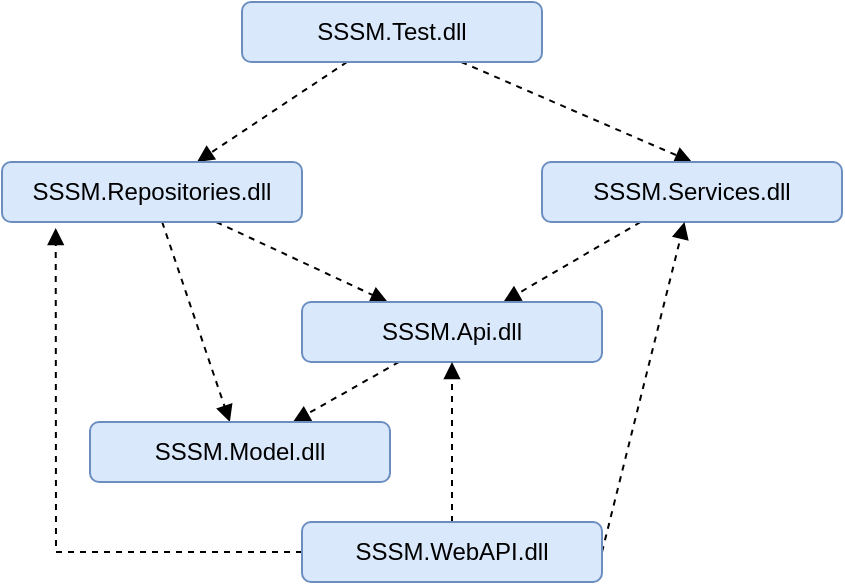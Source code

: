 <mxfile version="15.5.8" type="device"><diagram id="plCIhYOSLq3xgEXBGOoE" name="Page-1"><mxGraphModel dx="1038" dy="547" grid="1" gridSize="10" guides="1" tooltips="1" connect="1" arrows="1" fold="1" page="1" pageScale="1" pageWidth="827" pageHeight="1169" math="0" shadow="0"><root><mxCell id="0"/><mxCell id="1" parent="0"/><mxCell id="QbVKhf8BuWZKgyH_KHzN-7" style="rounded=0;orthogonalLoop=1;jettySize=auto;html=1;dashed=1;endArrow=block;endFill=1;" edge="1" parent="1" source="QbVKhf8BuWZKgyH_KHzN-1" target="QbVKhf8BuWZKgyH_KHzN-2"><mxGeometry relative="1" as="geometry"/></mxCell><mxCell id="QbVKhf8BuWZKgyH_KHzN-8" style="edgeStyle=none;rounded=0;orthogonalLoop=1;jettySize=auto;html=1;entryX=0.5;entryY=0;entryDx=0;entryDy=0;dashed=1;endArrow=block;endFill=1;" edge="1" parent="1" source="QbVKhf8BuWZKgyH_KHzN-1" target="QbVKhf8BuWZKgyH_KHzN-3"><mxGeometry relative="1" as="geometry"/></mxCell><mxCell id="QbVKhf8BuWZKgyH_KHzN-1" value="SSSM.Test.dll" style="rounded=1;whiteSpace=wrap;html=1;fillColor=#dae8fc;strokeColor=#6c8ebf;" vertex="1" parent="1"><mxGeometry x="340" y="130" width="150" height="30" as="geometry"/></mxCell><mxCell id="QbVKhf8BuWZKgyH_KHzN-10" style="edgeStyle=none;rounded=0;orthogonalLoop=1;jettySize=auto;html=1;dashed=1;endArrow=block;endFill=1;" edge="1" parent="1" source="QbVKhf8BuWZKgyH_KHzN-2" target="QbVKhf8BuWZKgyH_KHzN-4"><mxGeometry relative="1" as="geometry"/></mxCell><mxCell id="QbVKhf8BuWZKgyH_KHzN-12" style="edgeStyle=none;rounded=0;orthogonalLoop=1;jettySize=auto;html=1;dashed=1;endArrow=block;endFill=1;" edge="1" parent="1" source="QbVKhf8BuWZKgyH_KHzN-2" target="QbVKhf8BuWZKgyH_KHzN-5"><mxGeometry relative="1" as="geometry"/></mxCell><mxCell id="QbVKhf8BuWZKgyH_KHzN-2" value="SSSM.Repositories.dll" style="rounded=1;whiteSpace=wrap;html=1;fillColor=#dae8fc;strokeColor=#6c8ebf;" vertex="1" parent="1"><mxGeometry x="220" y="210" width="150" height="30" as="geometry"/></mxCell><mxCell id="QbVKhf8BuWZKgyH_KHzN-9" style="edgeStyle=none;rounded=0;orthogonalLoop=1;jettySize=auto;html=1;dashed=1;endArrow=block;endFill=1;" edge="1" parent="1" source="QbVKhf8BuWZKgyH_KHzN-3" target="QbVKhf8BuWZKgyH_KHzN-4"><mxGeometry relative="1" as="geometry"/></mxCell><mxCell id="QbVKhf8BuWZKgyH_KHzN-3" value="SSSM.Services.dll" style="rounded=1;whiteSpace=wrap;html=1;fillColor=#dae8fc;strokeColor=#6c8ebf;" vertex="1" parent="1"><mxGeometry x="490" y="210" width="150" height="30" as="geometry"/></mxCell><mxCell id="QbVKhf8BuWZKgyH_KHzN-11" style="edgeStyle=none;rounded=0;orthogonalLoop=1;jettySize=auto;html=1;dashed=1;endArrow=block;endFill=1;" edge="1" parent="1" source="QbVKhf8BuWZKgyH_KHzN-4" target="QbVKhf8BuWZKgyH_KHzN-5"><mxGeometry relative="1" as="geometry"/></mxCell><mxCell id="QbVKhf8BuWZKgyH_KHzN-4" value="SSSM.Api.dll" style="rounded=1;whiteSpace=wrap;html=1;fillColor=#dae8fc;strokeColor=#6c8ebf;" vertex="1" parent="1"><mxGeometry x="370" y="280" width="150" height="30" as="geometry"/></mxCell><mxCell id="QbVKhf8BuWZKgyH_KHzN-5" value="SSSM.Model.dll" style="rounded=1;whiteSpace=wrap;html=1;fillColor=#dae8fc;strokeColor=#6c8ebf;" vertex="1" parent="1"><mxGeometry x="264" y="340" width="150" height="30" as="geometry"/></mxCell><mxCell id="QbVKhf8BuWZKgyH_KHzN-13" style="edgeStyle=none;rounded=0;orthogonalLoop=1;jettySize=auto;html=1;dashed=1;endArrow=block;endFill=1;exitX=0;exitY=0.5;exitDx=0;exitDy=0;entryX=0.179;entryY=1.1;entryDx=0;entryDy=0;entryPerimeter=0;" edge="1" parent="1" source="QbVKhf8BuWZKgyH_KHzN-6" target="QbVKhf8BuWZKgyH_KHzN-2"><mxGeometry relative="1" as="geometry"><Array as="points"><mxPoint x="247" y="405"/></Array></mxGeometry></mxCell><mxCell id="QbVKhf8BuWZKgyH_KHzN-14" style="edgeStyle=none;rounded=0;orthogonalLoop=1;jettySize=auto;html=1;dashed=1;endArrow=block;endFill=1;" edge="1" parent="1" source="QbVKhf8BuWZKgyH_KHzN-6" target="QbVKhf8BuWZKgyH_KHzN-4"><mxGeometry relative="1" as="geometry"/></mxCell><mxCell id="QbVKhf8BuWZKgyH_KHzN-15" style="edgeStyle=none;rounded=0;orthogonalLoop=1;jettySize=auto;html=1;dashed=1;endArrow=block;endFill=1;exitX=1;exitY=0.5;exitDx=0;exitDy=0;" edge="1" parent="1" source="QbVKhf8BuWZKgyH_KHzN-6" target="QbVKhf8BuWZKgyH_KHzN-3"><mxGeometry relative="1" as="geometry"/></mxCell><mxCell id="QbVKhf8BuWZKgyH_KHzN-6" value="SSSM.WebAPI.dll" style="rounded=1;whiteSpace=wrap;html=1;fillColor=#dae8fc;strokeColor=#6c8ebf;" vertex="1" parent="1"><mxGeometry x="370" y="390" width="150" height="30" as="geometry"/></mxCell></root></mxGraphModel></diagram></mxfile>